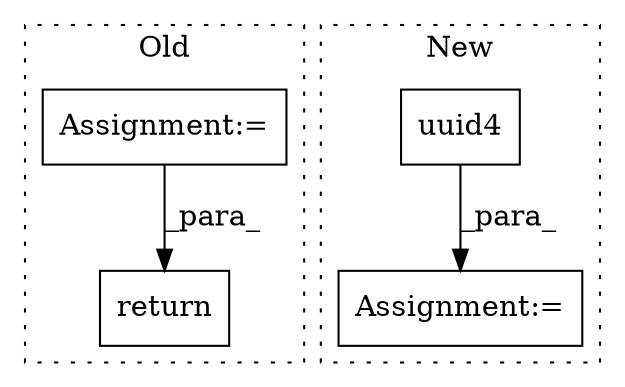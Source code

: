 digraph G {
subgraph cluster0 {
1 [label="return" a="41" s="3951" l="7" shape="box"];
4 [label="Assignment:=" a="7" s="3877" l="1" shape="box"];
label = "Old";
style="dotted";
}
subgraph cluster1 {
2 [label="uuid4" a="32" s="4193" l="7" shape="box"];
3 [label="Assignment:=" a="7" s="4187" l="1" shape="box"];
label = "New";
style="dotted";
}
2 -> 3 [label="_para_"];
4 -> 1 [label="_para_"];
}
